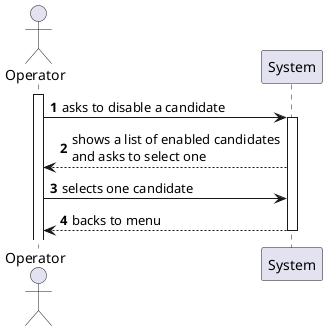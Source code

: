 @startuml
'https://plantuml.com/sequence-diagram

autonumber

actor Operator
participant System

activate Operator
Operator -> System : asks to disable a candidate
activate System
System --> Operator : shows a list of enabled candidates\nand asks to select one
Operator -> System : selects one candidate
System --> Operator : backs to menu
deactivate System

@enduml